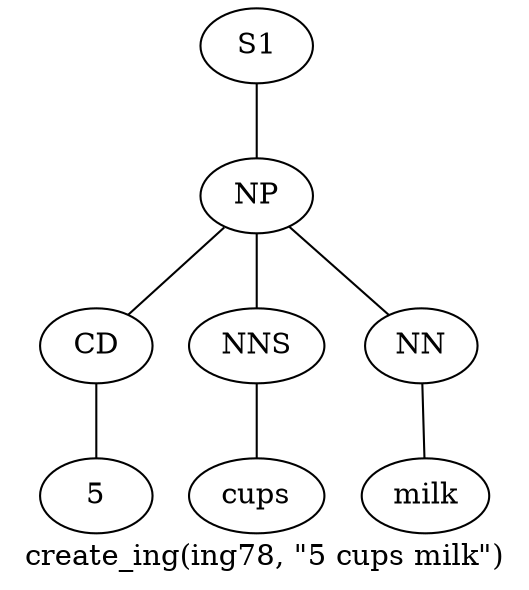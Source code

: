 graph SyntaxGraph {
	label = "create_ing(ing78, \"5 cups milk\")";
	Node0 [label="S1"];
	Node1 [label="NP"];
	Node2 [label="CD"];
	Node3 [label="5"];
	Node4 [label="NNS"];
	Node5 [label="cups"];
	Node6 [label="NN"];
	Node7 [label="milk"];

	Node0 -- Node1;
	Node1 -- Node2;
	Node1 -- Node4;
	Node1 -- Node6;
	Node2 -- Node3;
	Node4 -- Node5;
	Node6 -- Node7;
}